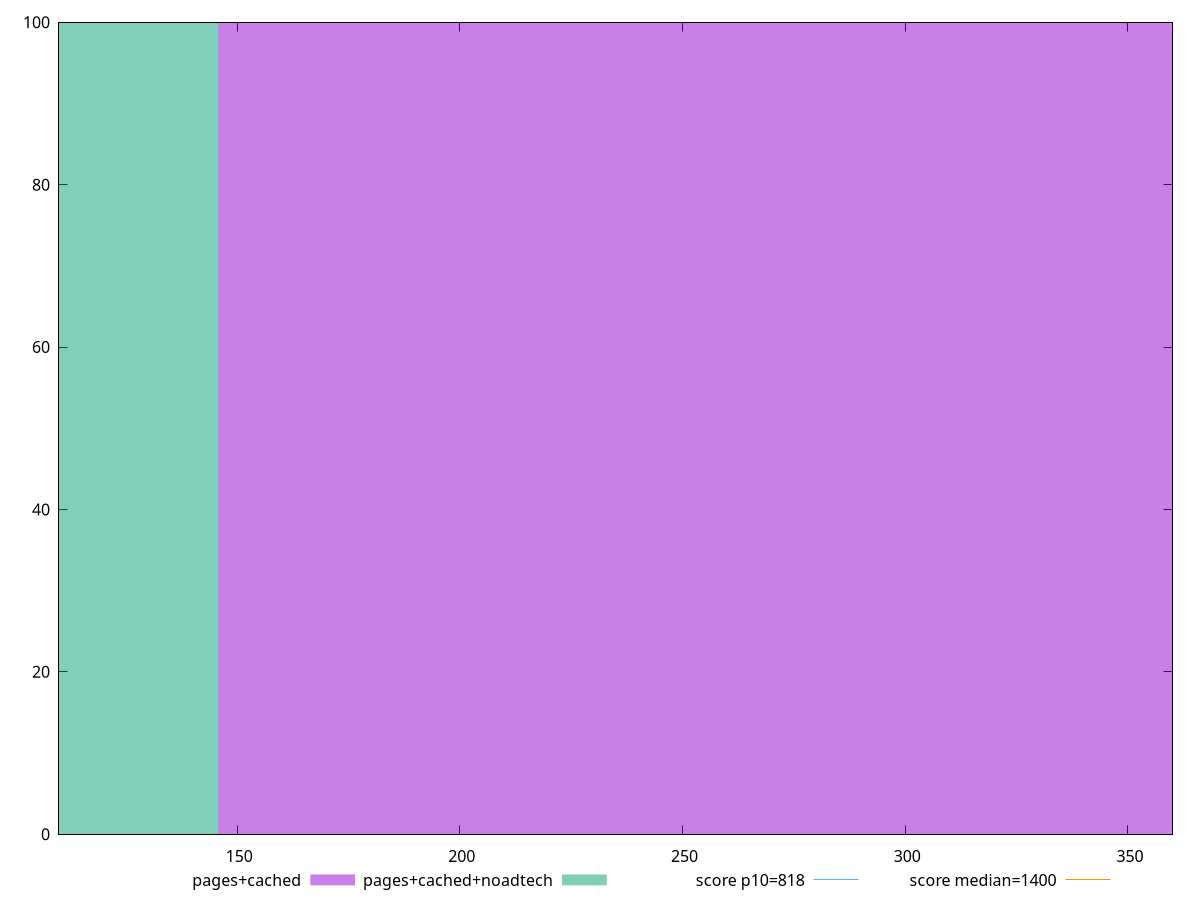 reset

$pagesCached <<EOF
291.37125289517184 100
EOF

$pagesCachedNoadtech <<EOF
0 100
EOF

set key outside below
set boxwidth 291.37125289517184
set xrange [110:360]
set yrange [0:100]
set trange [0:100]
set style fill transparent solid 0.5 noborder

set parametric
set terminal svg size 640, 500 enhanced background rgb 'white'
set output "report_00013_2021-02-09T12-04-24.940Z/dom-size/comparison/histogram/1_vs_2.svg"

plot $pagesCached title "pages+cached" with boxes, \
     $pagesCachedNoadtech title "pages+cached+noadtech" with boxes, \
     818,t title "score p10=818", \
     1400,t title "score median=1400"

reset
